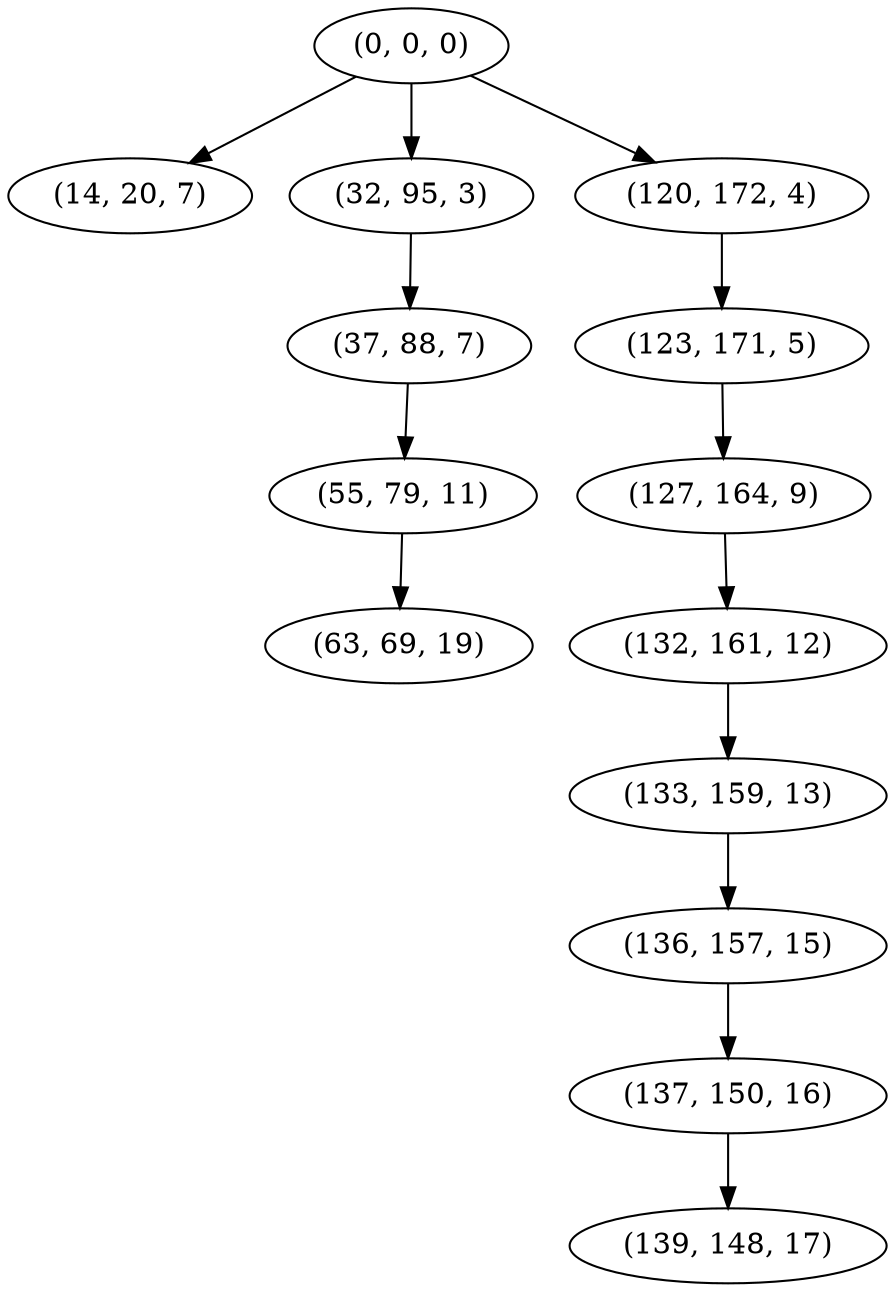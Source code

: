 digraph tree {
    "(0, 0, 0)";
    "(14, 20, 7)";
    "(32, 95, 3)";
    "(37, 88, 7)";
    "(55, 79, 11)";
    "(63, 69, 19)";
    "(120, 172, 4)";
    "(123, 171, 5)";
    "(127, 164, 9)";
    "(132, 161, 12)";
    "(133, 159, 13)";
    "(136, 157, 15)";
    "(137, 150, 16)";
    "(139, 148, 17)";
    "(0, 0, 0)" -> "(14, 20, 7)";
    "(0, 0, 0)" -> "(32, 95, 3)";
    "(0, 0, 0)" -> "(120, 172, 4)";
    "(32, 95, 3)" -> "(37, 88, 7)";
    "(37, 88, 7)" -> "(55, 79, 11)";
    "(55, 79, 11)" -> "(63, 69, 19)";
    "(120, 172, 4)" -> "(123, 171, 5)";
    "(123, 171, 5)" -> "(127, 164, 9)";
    "(127, 164, 9)" -> "(132, 161, 12)";
    "(132, 161, 12)" -> "(133, 159, 13)";
    "(133, 159, 13)" -> "(136, 157, 15)";
    "(136, 157, 15)" -> "(137, 150, 16)";
    "(137, 150, 16)" -> "(139, 148, 17)";
}
